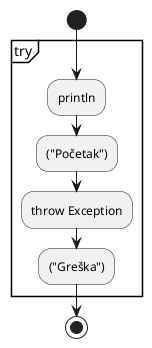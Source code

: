 @startuml
start
group try
:println;
:("Početak");
:throw Exception;
:("Greška");
end group
stop
@enduml
